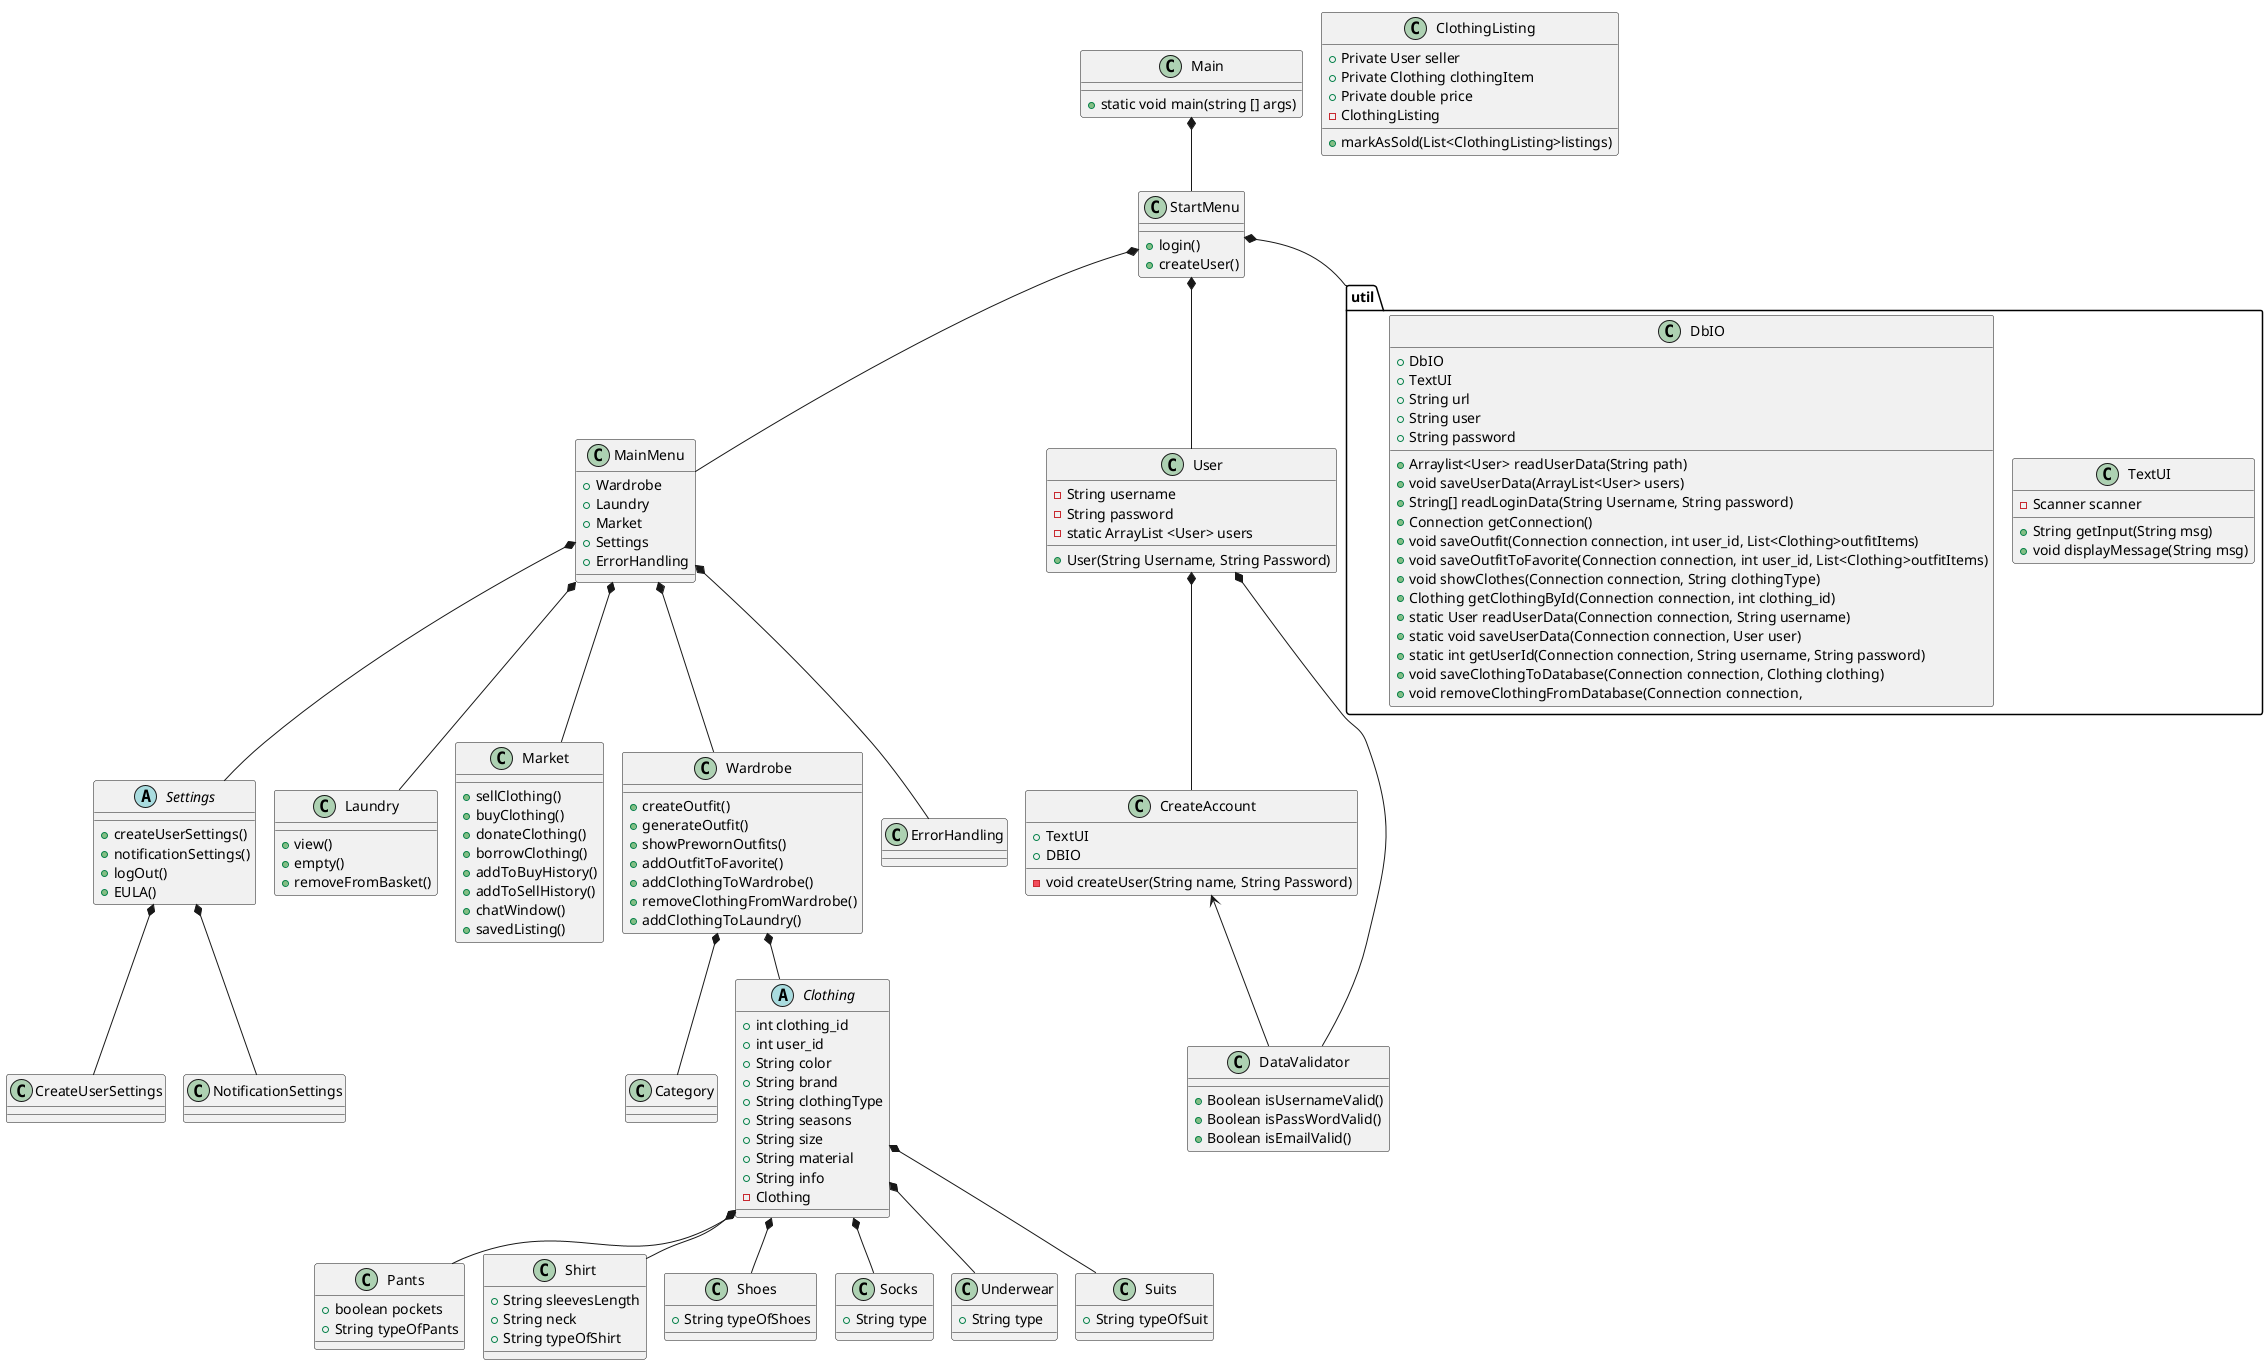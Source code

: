 @startuml
'Domænemodellen giver nye entity klasser
'Pakker, model og util
!pragma layout smetana

class Main
class StartMenu
class MainMenu

class CreateAccount
class User
class DataValidator

Abstract Settings

class Laundry
class Market
class Wardrobe
class ErrorHandling
class Category

class CreateUserSettings
class NotificationSettings

Abstract Clothing
class Pants
class Shirt
class Shoes
class Socks
class Underwear
class Suits

package "util"{
       class TextUI
       class DbIO
       }
Main *-- StartMenu
StartMenu *-- MainMenu
MainMenu *-- Settings
MainMenu *-- Laundry
MainMenu *-- Market
MainMenu *-- Wardrobe
MainMenu *-- ErrorHandling
Wardrobe *-- Category

User *-- DataValidator
CreateAccount <-- DataValidator
User *-- CreateAccount
Settings *-- CreateUserSettings
Settings *-- NotificationSettings
Wardrobe *-- Clothing
Clothing *-- Shoes
Clothing *-- Shirt
Clothing *-- Pants
Clothing *-- Socks
Clothing *-- Underwear
Clothing *-- Suits

StartMenu *-- util
StartMenu *-- User

StartMenu : + login()
StartMenu : + createUser()

MainMenu : + Wardrobe
MainMenu : + Laundry
MainMenu : + Market
MainMenu : + Settings
MainMenu : + ErrorHandling

Clothing : + int clothing_id
Clothing : + int user_id
Clothing : + String color
Clothing : + String brand
Clothing : + String clothingType
Clothing : + String seasons
Clothing : + String size
Clothing : + String material
Clothing : + String info
Clothing : - Clothing

ClothingListing : + Private User seller
ClothingListing : + Private Clothing clothingItem
ClothingListing : + Private double price
ClothingListing : - ClothingListing
ClothingListing : + markAsSold(List<ClothingListing>listings)

Shoes : + String typeOfShoes

Shirt : + String sleevesLength
Shirt : + String neck
Shirt : + String typeOfShirt

Suits : + String typeOfSuit

Pants : + boolean pockets
Pants : + String typeOfPants

Socks : + String type

Underwear : + String type

Market : + sellClothing()
Market : + buyClothing()
Market : + donateClothing()
Market : + borrowClothing()
Market : + addToBuyHistory()
Market : + addToSellHistory()
Market : + chatWindow()
Market : + savedListing()

Wardrobe : + createOutfit()
Wardrobe : + generateOutfit()
Wardrobe : + showPrewornOutfits()
Wardrobe : + addOutfitToFavorite()
Wardrobe : + addClothingToWardrobe()
Wardrobe : + removeClothingFromWardrobe()
Wardrobe : + addClothingToLaundry()

Settings : + createUserSettings()
Settings : + notificationSettings()
Settings : + logOut()
Settings : + EULA()

Laundry : + view()
Laundry : + empty()
Laundry : + removeFromBasket()


Main : + static void main(string [] args)

User : - String username
User : - String password
User : - static ArrayList <User> users


User : + User(String Username, String Password)


DataValidator : + Boolean isUsernameValid()
DataValidator : + Boolean isPassWordValid()
DataValidator : + Boolean isEmailValid()
'-----------

CreateAccount : + TextUI
CreateAccount : + DBIO
CreateAccount : - void createUser(String name, String Password)


'---_new-----
DbIO : + DbIO
DbIO : + TextUI
DbIO : + String url
DbIO : + String user
DbIO : + String password
DbIO : + Arraylist<User> readUserData(String path)
DbIO : + void saveUserData(ArrayList<User> users)
DbIO : + String[] readLoginData(String Username, String password)
DbIO : + Connection getConnection()
DbIO : + void saveOutfit(Connection connection, int user_id, List<Clothing>outfitItems)
DbIO : + void saveOutfitToFavorite(Connection connection, int user_id, List<Clothing>outfitItems)
DbIO : + void showClothes(Connection connection, String clothingType)
DbIO : + Clothing getClothingById(Connection connection, int clothing_id)
DbIO : + static User readUserData(Connection connection, String username)
DbIO : + static void saveUserData(Connection connection, User user)
DbIO : + static int getUserId(Connection connection, String username, String password)
DbIO : + void saveClothingToDatabase(Connection connection, Clothing clothing)
DbIO : + void removeClothingFromDatabase(Connection connection,
'-----------

TextUI : + String getInput(String msg)
TextUI : - Scanner scanner
TextUI : + void displayMessage(String msg)

@enduml